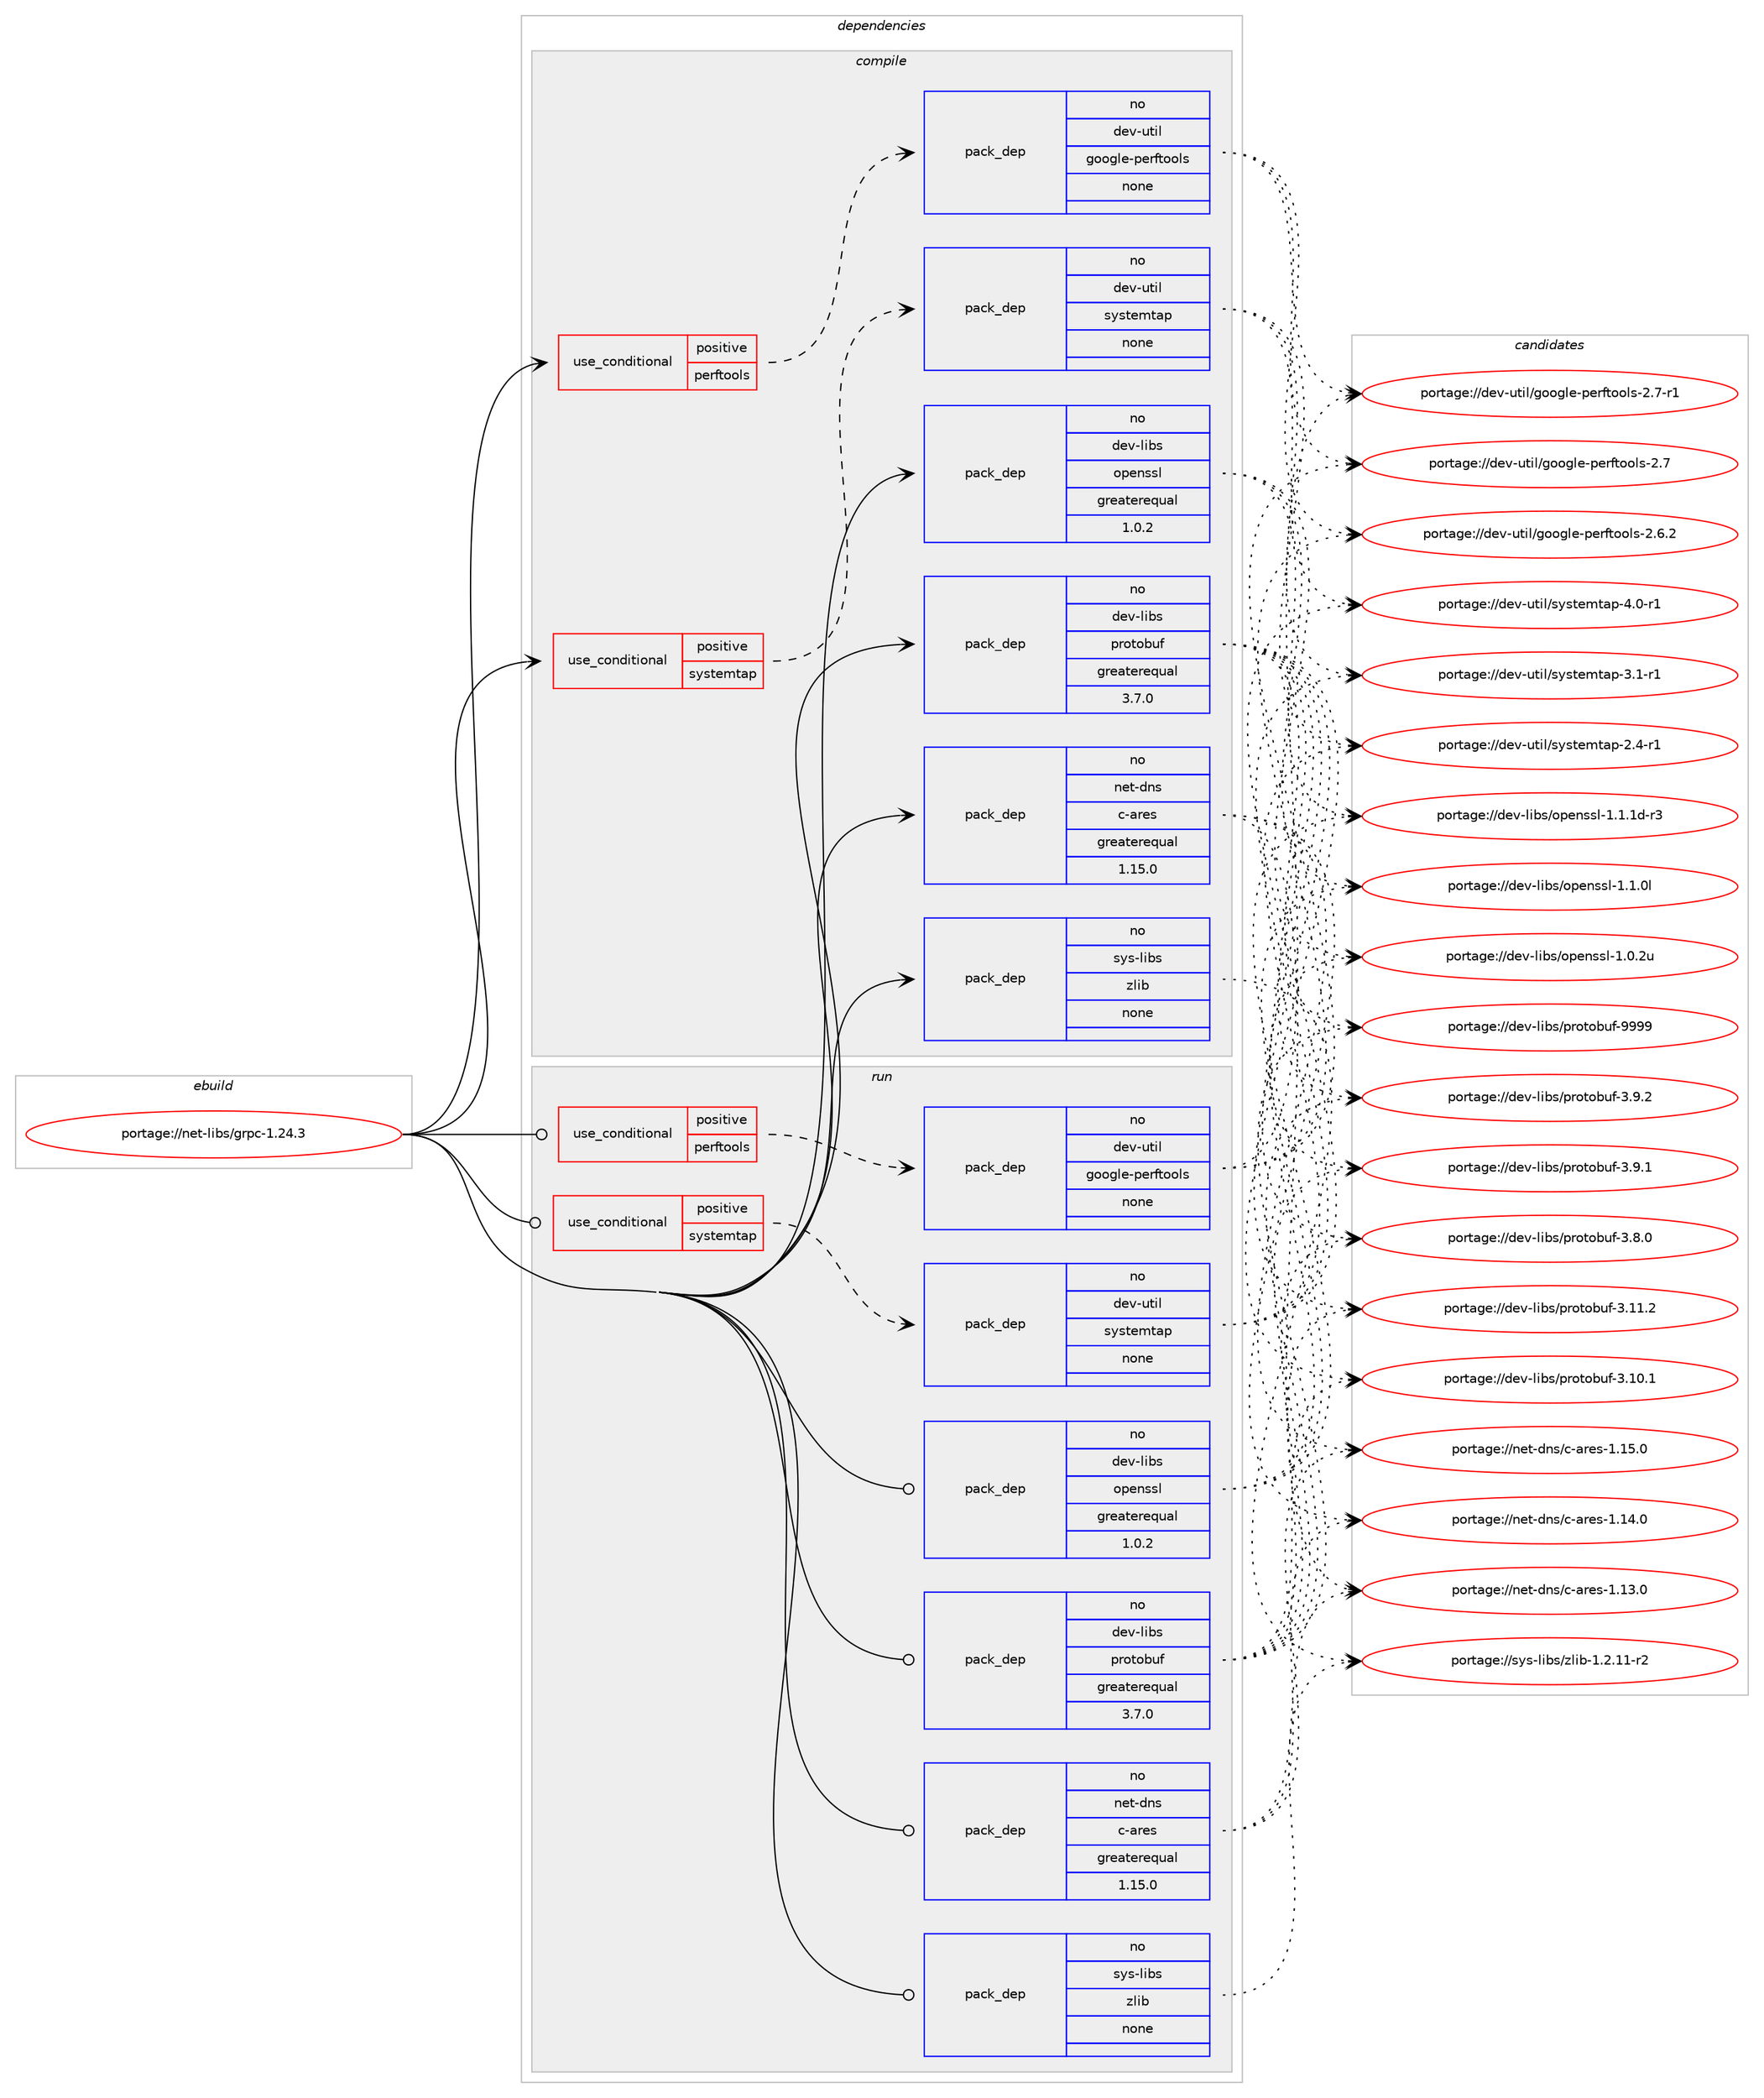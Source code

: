 digraph prolog {

# *************
# Graph options
# *************

newrank=true;
concentrate=true;
compound=true;
graph [rankdir=LR,fontname=Helvetica,fontsize=10,ranksep=1.5];#, ranksep=2.5, nodesep=0.2];
edge  [arrowhead=vee];
node  [fontname=Helvetica,fontsize=10];

# **********
# The ebuild
# **********

subgraph cluster_leftcol {
color=gray;
rank=same;
label=<<i>ebuild</i>>;
id [label="portage://net-libs/grpc-1.24.3", color=red, width=4, href="../net-libs/grpc-1.24.3.svg"];
}

# ****************
# The dependencies
# ****************

subgraph cluster_midcol {
color=gray;
label=<<i>dependencies</i>>;
subgraph cluster_compile {
fillcolor="#eeeeee";
style=filled;
label=<<i>compile</i>>;
subgraph cond17301 {
dependency81666 [label=<<TABLE BORDER="0" CELLBORDER="1" CELLSPACING="0" CELLPADDING="4"><TR><TD ROWSPAN="3" CELLPADDING="10">use_conditional</TD></TR><TR><TD>positive</TD></TR><TR><TD>perftools</TD></TR></TABLE>>, shape=none, color=red];
subgraph pack62808 {
dependency81667 [label=<<TABLE BORDER="0" CELLBORDER="1" CELLSPACING="0" CELLPADDING="4" WIDTH="220"><TR><TD ROWSPAN="6" CELLPADDING="30">pack_dep</TD></TR><TR><TD WIDTH="110">no</TD></TR><TR><TD>dev-util</TD></TR><TR><TD>google-perftools</TD></TR><TR><TD>none</TD></TR><TR><TD></TD></TR></TABLE>>, shape=none, color=blue];
}
dependency81666:e -> dependency81667:w [weight=20,style="dashed",arrowhead="vee"];
}
id:e -> dependency81666:w [weight=20,style="solid",arrowhead="vee"];
subgraph cond17302 {
dependency81668 [label=<<TABLE BORDER="0" CELLBORDER="1" CELLSPACING="0" CELLPADDING="4"><TR><TD ROWSPAN="3" CELLPADDING="10">use_conditional</TD></TR><TR><TD>positive</TD></TR><TR><TD>systemtap</TD></TR></TABLE>>, shape=none, color=red];
subgraph pack62809 {
dependency81669 [label=<<TABLE BORDER="0" CELLBORDER="1" CELLSPACING="0" CELLPADDING="4" WIDTH="220"><TR><TD ROWSPAN="6" CELLPADDING="30">pack_dep</TD></TR><TR><TD WIDTH="110">no</TD></TR><TR><TD>dev-util</TD></TR><TR><TD>systemtap</TD></TR><TR><TD>none</TD></TR><TR><TD></TD></TR></TABLE>>, shape=none, color=blue];
}
dependency81668:e -> dependency81669:w [weight=20,style="dashed",arrowhead="vee"];
}
id:e -> dependency81668:w [weight=20,style="solid",arrowhead="vee"];
subgraph pack62810 {
dependency81670 [label=<<TABLE BORDER="0" CELLBORDER="1" CELLSPACING="0" CELLPADDING="4" WIDTH="220"><TR><TD ROWSPAN="6" CELLPADDING="30">pack_dep</TD></TR><TR><TD WIDTH="110">no</TD></TR><TR><TD>dev-libs</TD></TR><TR><TD>openssl</TD></TR><TR><TD>greaterequal</TD></TR><TR><TD>1.0.2</TD></TR></TABLE>>, shape=none, color=blue];
}
id:e -> dependency81670:w [weight=20,style="solid",arrowhead="vee"];
subgraph pack62811 {
dependency81671 [label=<<TABLE BORDER="0" CELLBORDER="1" CELLSPACING="0" CELLPADDING="4" WIDTH="220"><TR><TD ROWSPAN="6" CELLPADDING="30">pack_dep</TD></TR><TR><TD WIDTH="110">no</TD></TR><TR><TD>dev-libs</TD></TR><TR><TD>protobuf</TD></TR><TR><TD>greaterequal</TD></TR><TR><TD>3.7.0</TD></TR></TABLE>>, shape=none, color=blue];
}
id:e -> dependency81671:w [weight=20,style="solid",arrowhead="vee"];
subgraph pack62812 {
dependency81672 [label=<<TABLE BORDER="0" CELLBORDER="1" CELLSPACING="0" CELLPADDING="4" WIDTH="220"><TR><TD ROWSPAN="6" CELLPADDING="30">pack_dep</TD></TR><TR><TD WIDTH="110">no</TD></TR><TR><TD>net-dns</TD></TR><TR><TD>c-ares</TD></TR><TR><TD>greaterequal</TD></TR><TR><TD>1.15.0</TD></TR></TABLE>>, shape=none, color=blue];
}
id:e -> dependency81672:w [weight=20,style="solid",arrowhead="vee"];
subgraph pack62813 {
dependency81673 [label=<<TABLE BORDER="0" CELLBORDER="1" CELLSPACING="0" CELLPADDING="4" WIDTH="220"><TR><TD ROWSPAN="6" CELLPADDING="30">pack_dep</TD></TR><TR><TD WIDTH="110">no</TD></TR><TR><TD>sys-libs</TD></TR><TR><TD>zlib</TD></TR><TR><TD>none</TD></TR><TR><TD></TD></TR></TABLE>>, shape=none, color=blue];
}
id:e -> dependency81673:w [weight=20,style="solid",arrowhead="vee"];
}
subgraph cluster_compileandrun {
fillcolor="#eeeeee";
style=filled;
label=<<i>compile and run</i>>;
}
subgraph cluster_run {
fillcolor="#eeeeee";
style=filled;
label=<<i>run</i>>;
subgraph cond17303 {
dependency81674 [label=<<TABLE BORDER="0" CELLBORDER="1" CELLSPACING="0" CELLPADDING="4"><TR><TD ROWSPAN="3" CELLPADDING="10">use_conditional</TD></TR><TR><TD>positive</TD></TR><TR><TD>perftools</TD></TR></TABLE>>, shape=none, color=red];
subgraph pack62814 {
dependency81675 [label=<<TABLE BORDER="0" CELLBORDER="1" CELLSPACING="0" CELLPADDING="4" WIDTH="220"><TR><TD ROWSPAN="6" CELLPADDING="30">pack_dep</TD></TR><TR><TD WIDTH="110">no</TD></TR><TR><TD>dev-util</TD></TR><TR><TD>google-perftools</TD></TR><TR><TD>none</TD></TR><TR><TD></TD></TR></TABLE>>, shape=none, color=blue];
}
dependency81674:e -> dependency81675:w [weight=20,style="dashed",arrowhead="vee"];
}
id:e -> dependency81674:w [weight=20,style="solid",arrowhead="odot"];
subgraph cond17304 {
dependency81676 [label=<<TABLE BORDER="0" CELLBORDER="1" CELLSPACING="0" CELLPADDING="4"><TR><TD ROWSPAN="3" CELLPADDING="10">use_conditional</TD></TR><TR><TD>positive</TD></TR><TR><TD>systemtap</TD></TR></TABLE>>, shape=none, color=red];
subgraph pack62815 {
dependency81677 [label=<<TABLE BORDER="0" CELLBORDER="1" CELLSPACING="0" CELLPADDING="4" WIDTH="220"><TR><TD ROWSPAN="6" CELLPADDING="30">pack_dep</TD></TR><TR><TD WIDTH="110">no</TD></TR><TR><TD>dev-util</TD></TR><TR><TD>systemtap</TD></TR><TR><TD>none</TD></TR><TR><TD></TD></TR></TABLE>>, shape=none, color=blue];
}
dependency81676:e -> dependency81677:w [weight=20,style="dashed",arrowhead="vee"];
}
id:e -> dependency81676:w [weight=20,style="solid",arrowhead="odot"];
subgraph pack62816 {
dependency81678 [label=<<TABLE BORDER="0" CELLBORDER="1" CELLSPACING="0" CELLPADDING="4" WIDTH="220"><TR><TD ROWSPAN="6" CELLPADDING="30">pack_dep</TD></TR><TR><TD WIDTH="110">no</TD></TR><TR><TD>dev-libs</TD></TR><TR><TD>openssl</TD></TR><TR><TD>greaterequal</TD></TR><TR><TD>1.0.2</TD></TR></TABLE>>, shape=none, color=blue];
}
id:e -> dependency81678:w [weight=20,style="solid",arrowhead="odot"];
subgraph pack62817 {
dependency81679 [label=<<TABLE BORDER="0" CELLBORDER="1" CELLSPACING="0" CELLPADDING="4" WIDTH="220"><TR><TD ROWSPAN="6" CELLPADDING="30">pack_dep</TD></TR><TR><TD WIDTH="110">no</TD></TR><TR><TD>dev-libs</TD></TR><TR><TD>protobuf</TD></TR><TR><TD>greaterequal</TD></TR><TR><TD>3.7.0</TD></TR></TABLE>>, shape=none, color=blue];
}
id:e -> dependency81679:w [weight=20,style="solid",arrowhead="odot"];
subgraph pack62818 {
dependency81680 [label=<<TABLE BORDER="0" CELLBORDER="1" CELLSPACING="0" CELLPADDING="4" WIDTH="220"><TR><TD ROWSPAN="6" CELLPADDING="30">pack_dep</TD></TR><TR><TD WIDTH="110">no</TD></TR><TR><TD>net-dns</TD></TR><TR><TD>c-ares</TD></TR><TR><TD>greaterequal</TD></TR><TR><TD>1.15.0</TD></TR></TABLE>>, shape=none, color=blue];
}
id:e -> dependency81680:w [weight=20,style="solid",arrowhead="odot"];
subgraph pack62819 {
dependency81681 [label=<<TABLE BORDER="0" CELLBORDER="1" CELLSPACING="0" CELLPADDING="4" WIDTH="220"><TR><TD ROWSPAN="6" CELLPADDING="30">pack_dep</TD></TR><TR><TD WIDTH="110">no</TD></TR><TR><TD>sys-libs</TD></TR><TR><TD>zlib</TD></TR><TR><TD>none</TD></TR><TR><TD></TD></TR></TABLE>>, shape=none, color=blue];
}
id:e -> dependency81681:w [weight=20,style="solid",arrowhead="odot"];
}
}

# **************
# The candidates
# **************

subgraph cluster_choices {
rank=same;
color=gray;
label=<<i>candidates</i>>;

subgraph choice62808 {
color=black;
nodesep=1;
choice100101118451171161051084710311111110310810145112101114102116111111108115455046554511449 [label="portage://dev-util/google-perftools-2.7-r1", color=red, width=4,href="../dev-util/google-perftools-2.7-r1.svg"];
choice10010111845117116105108471031111111031081014511210111410211611111110811545504655 [label="portage://dev-util/google-perftools-2.7", color=red, width=4,href="../dev-util/google-perftools-2.7.svg"];
choice100101118451171161051084710311111110310810145112101114102116111111108115455046544650 [label="portage://dev-util/google-perftools-2.6.2", color=red, width=4,href="../dev-util/google-perftools-2.6.2.svg"];
dependency81667:e -> choice100101118451171161051084710311111110310810145112101114102116111111108115455046554511449:w [style=dotted,weight="100"];
dependency81667:e -> choice10010111845117116105108471031111111031081014511210111410211611111110811545504655:w [style=dotted,weight="100"];
dependency81667:e -> choice100101118451171161051084710311111110310810145112101114102116111111108115455046544650:w [style=dotted,weight="100"];
}
subgraph choice62809 {
color=black;
nodesep=1;
choice100101118451171161051084711512111511610110911697112455246484511449 [label="portage://dev-util/systemtap-4.0-r1", color=red, width=4,href="../dev-util/systemtap-4.0-r1.svg"];
choice100101118451171161051084711512111511610110911697112455146494511449 [label="portage://dev-util/systemtap-3.1-r1", color=red, width=4,href="../dev-util/systemtap-3.1-r1.svg"];
choice100101118451171161051084711512111511610110911697112455046524511449 [label="portage://dev-util/systemtap-2.4-r1", color=red, width=4,href="../dev-util/systemtap-2.4-r1.svg"];
dependency81669:e -> choice100101118451171161051084711512111511610110911697112455246484511449:w [style=dotted,weight="100"];
dependency81669:e -> choice100101118451171161051084711512111511610110911697112455146494511449:w [style=dotted,weight="100"];
dependency81669:e -> choice100101118451171161051084711512111511610110911697112455046524511449:w [style=dotted,weight="100"];
}
subgraph choice62810 {
color=black;
nodesep=1;
choice1001011184510810598115471111121011101151151084549464946491004511451 [label="portage://dev-libs/openssl-1.1.1d-r3", color=red, width=4,href="../dev-libs/openssl-1.1.1d-r3.svg"];
choice100101118451081059811547111112101110115115108454946494648108 [label="portage://dev-libs/openssl-1.1.0l", color=red, width=4,href="../dev-libs/openssl-1.1.0l.svg"];
choice100101118451081059811547111112101110115115108454946484650117 [label="portage://dev-libs/openssl-1.0.2u", color=red, width=4,href="../dev-libs/openssl-1.0.2u.svg"];
dependency81670:e -> choice1001011184510810598115471111121011101151151084549464946491004511451:w [style=dotted,weight="100"];
dependency81670:e -> choice100101118451081059811547111112101110115115108454946494648108:w [style=dotted,weight="100"];
dependency81670:e -> choice100101118451081059811547111112101110115115108454946484650117:w [style=dotted,weight="100"];
}
subgraph choice62811 {
color=black;
nodesep=1;
choice100101118451081059811547112114111116111981171024557575757 [label="portage://dev-libs/protobuf-9999", color=red, width=4,href="../dev-libs/protobuf-9999.svg"];
choice10010111845108105981154711211411111611198117102455146574650 [label="portage://dev-libs/protobuf-3.9.2", color=red, width=4,href="../dev-libs/protobuf-3.9.2.svg"];
choice10010111845108105981154711211411111611198117102455146574649 [label="portage://dev-libs/protobuf-3.9.1", color=red, width=4,href="../dev-libs/protobuf-3.9.1.svg"];
choice10010111845108105981154711211411111611198117102455146564648 [label="portage://dev-libs/protobuf-3.8.0", color=red, width=4,href="../dev-libs/protobuf-3.8.0.svg"];
choice1001011184510810598115471121141111161119811710245514649494650 [label="portage://dev-libs/protobuf-3.11.2", color=red, width=4,href="../dev-libs/protobuf-3.11.2.svg"];
choice1001011184510810598115471121141111161119811710245514649484649 [label="portage://dev-libs/protobuf-3.10.1", color=red, width=4,href="../dev-libs/protobuf-3.10.1.svg"];
dependency81671:e -> choice100101118451081059811547112114111116111981171024557575757:w [style=dotted,weight="100"];
dependency81671:e -> choice10010111845108105981154711211411111611198117102455146574650:w [style=dotted,weight="100"];
dependency81671:e -> choice10010111845108105981154711211411111611198117102455146574649:w [style=dotted,weight="100"];
dependency81671:e -> choice10010111845108105981154711211411111611198117102455146564648:w [style=dotted,weight="100"];
dependency81671:e -> choice1001011184510810598115471121141111161119811710245514649494650:w [style=dotted,weight="100"];
dependency81671:e -> choice1001011184510810598115471121141111161119811710245514649484649:w [style=dotted,weight="100"];
}
subgraph choice62812 {
color=black;
nodesep=1;
choice110101116451001101154799459711410111545494649534648 [label="portage://net-dns/c-ares-1.15.0", color=red, width=4,href="../net-dns/c-ares-1.15.0.svg"];
choice110101116451001101154799459711410111545494649524648 [label="portage://net-dns/c-ares-1.14.0", color=red, width=4,href="../net-dns/c-ares-1.14.0.svg"];
choice110101116451001101154799459711410111545494649514648 [label="portage://net-dns/c-ares-1.13.0", color=red, width=4,href="../net-dns/c-ares-1.13.0.svg"];
dependency81672:e -> choice110101116451001101154799459711410111545494649534648:w [style=dotted,weight="100"];
dependency81672:e -> choice110101116451001101154799459711410111545494649524648:w [style=dotted,weight="100"];
dependency81672:e -> choice110101116451001101154799459711410111545494649514648:w [style=dotted,weight="100"];
}
subgraph choice62813 {
color=black;
nodesep=1;
choice11512111545108105981154712210810598454946504649494511450 [label="portage://sys-libs/zlib-1.2.11-r2", color=red, width=4,href="../sys-libs/zlib-1.2.11-r2.svg"];
dependency81673:e -> choice11512111545108105981154712210810598454946504649494511450:w [style=dotted,weight="100"];
}
subgraph choice62814 {
color=black;
nodesep=1;
choice100101118451171161051084710311111110310810145112101114102116111111108115455046554511449 [label="portage://dev-util/google-perftools-2.7-r1", color=red, width=4,href="../dev-util/google-perftools-2.7-r1.svg"];
choice10010111845117116105108471031111111031081014511210111410211611111110811545504655 [label="portage://dev-util/google-perftools-2.7", color=red, width=4,href="../dev-util/google-perftools-2.7.svg"];
choice100101118451171161051084710311111110310810145112101114102116111111108115455046544650 [label="portage://dev-util/google-perftools-2.6.2", color=red, width=4,href="../dev-util/google-perftools-2.6.2.svg"];
dependency81675:e -> choice100101118451171161051084710311111110310810145112101114102116111111108115455046554511449:w [style=dotted,weight="100"];
dependency81675:e -> choice10010111845117116105108471031111111031081014511210111410211611111110811545504655:w [style=dotted,weight="100"];
dependency81675:e -> choice100101118451171161051084710311111110310810145112101114102116111111108115455046544650:w [style=dotted,weight="100"];
}
subgraph choice62815 {
color=black;
nodesep=1;
choice100101118451171161051084711512111511610110911697112455246484511449 [label="portage://dev-util/systemtap-4.0-r1", color=red, width=4,href="../dev-util/systemtap-4.0-r1.svg"];
choice100101118451171161051084711512111511610110911697112455146494511449 [label="portage://dev-util/systemtap-3.1-r1", color=red, width=4,href="../dev-util/systemtap-3.1-r1.svg"];
choice100101118451171161051084711512111511610110911697112455046524511449 [label="portage://dev-util/systemtap-2.4-r1", color=red, width=4,href="../dev-util/systemtap-2.4-r1.svg"];
dependency81677:e -> choice100101118451171161051084711512111511610110911697112455246484511449:w [style=dotted,weight="100"];
dependency81677:e -> choice100101118451171161051084711512111511610110911697112455146494511449:w [style=dotted,weight="100"];
dependency81677:e -> choice100101118451171161051084711512111511610110911697112455046524511449:w [style=dotted,weight="100"];
}
subgraph choice62816 {
color=black;
nodesep=1;
choice1001011184510810598115471111121011101151151084549464946491004511451 [label="portage://dev-libs/openssl-1.1.1d-r3", color=red, width=4,href="../dev-libs/openssl-1.1.1d-r3.svg"];
choice100101118451081059811547111112101110115115108454946494648108 [label="portage://dev-libs/openssl-1.1.0l", color=red, width=4,href="../dev-libs/openssl-1.1.0l.svg"];
choice100101118451081059811547111112101110115115108454946484650117 [label="portage://dev-libs/openssl-1.0.2u", color=red, width=4,href="../dev-libs/openssl-1.0.2u.svg"];
dependency81678:e -> choice1001011184510810598115471111121011101151151084549464946491004511451:w [style=dotted,weight="100"];
dependency81678:e -> choice100101118451081059811547111112101110115115108454946494648108:w [style=dotted,weight="100"];
dependency81678:e -> choice100101118451081059811547111112101110115115108454946484650117:w [style=dotted,weight="100"];
}
subgraph choice62817 {
color=black;
nodesep=1;
choice100101118451081059811547112114111116111981171024557575757 [label="portage://dev-libs/protobuf-9999", color=red, width=4,href="../dev-libs/protobuf-9999.svg"];
choice10010111845108105981154711211411111611198117102455146574650 [label="portage://dev-libs/protobuf-3.9.2", color=red, width=4,href="../dev-libs/protobuf-3.9.2.svg"];
choice10010111845108105981154711211411111611198117102455146574649 [label="portage://dev-libs/protobuf-3.9.1", color=red, width=4,href="../dev-libs/protobuf-3.9.1.svg"];
choice10010111845108105981154711211411111611198117102455146564648 [label="portage://dev-libs/protobuf-3.8.0", color=red, width=4,href="../dev-libs/protobuf-3.8.0.svg"];
choice1001011184510810598115471121141111161119811710245514649494650 [label="portage://dev-libs/protobuf-3.11.2", color=red, width=4,href="../dev-libs/protobuf-3.11.2.svg"];
choice1001011184510810598115471121141111161119811710245514649484649 [label="portage://dev-libs/protobuf-3.10.1", color=red, width=4,href="../dev-libs/protobuf-3.10.1.svg"];
dependency81679:e -> choice100101118451081059811547112114111116111981171024557575757:w [style=dotted,weight="100"];
dependency81679:e -> choice10010111845108105981154711211411111611198117102455146574650:w [style=dotted,weight="100"];
dependency81679:e -> choice10010111845108105981154711211411111611198117102455146574649:w [style=dotted,weight="100"];
dependency81679:e -> choice10010111845108105981154711211411111611198117102455146564648:w [style=dotted,weight="100"];
dependency81679:e -> choice1001011184510810598115471121141111161119811710245514649494650:w [style=dotted,weight="100"];
dependency81679:e -> choice1001011184510810598115471121141111161119811710245514649484649:w [style=dotted,weight="100"];
}
subgraph choice62818 {
color=black;
nodesep=1;
choice110101116451001101154799459711410111545494649534648 [label="portage://net-dns/c-ares-1.15.0", color=red, width=4,href="../net-dns/c-ares-1.15.0.svg"];
choice110101116451001101154799459711410111545494649524648 [label="portage://net-dns/c-ares-1.14.0", color=red, width=4,href="../net-dns/c-ares-1.14.0.svg"];
choice110101116451001101154799459711410111545494649514648 [label="portage://net-dns/c-ares-1.13.0", color=red, width=4,href="../net-dns/c-ares-1.13.0.svg"];
dependency81680:e -> choice110101116451001101154799459711410111545494649534648:w [style=dotted,weight="100"];
dependency81680:e -> choice110101116451001101154799459711410111545494649524648:w [style=dotted,weight="100"];
dependency81680:e -> choice110101116451001101154799459711410111545494649514648:w [style=dotted,weight="100"];
}
subgraph choice62819 {
color=black;
nodesep=1;
choice11512111545108105981154712210810598454946504649494511450 [label="portage://sys-libs/zlib-1.2.11-r2", color=red, width=4,href="../sys-libs/zlib-1.2.11-r2.svg"];
dependency81681:e -> choice11512111545108105981154712210810598454946504649494511450:w [style=dotted,weight="100"];
}
}

}
